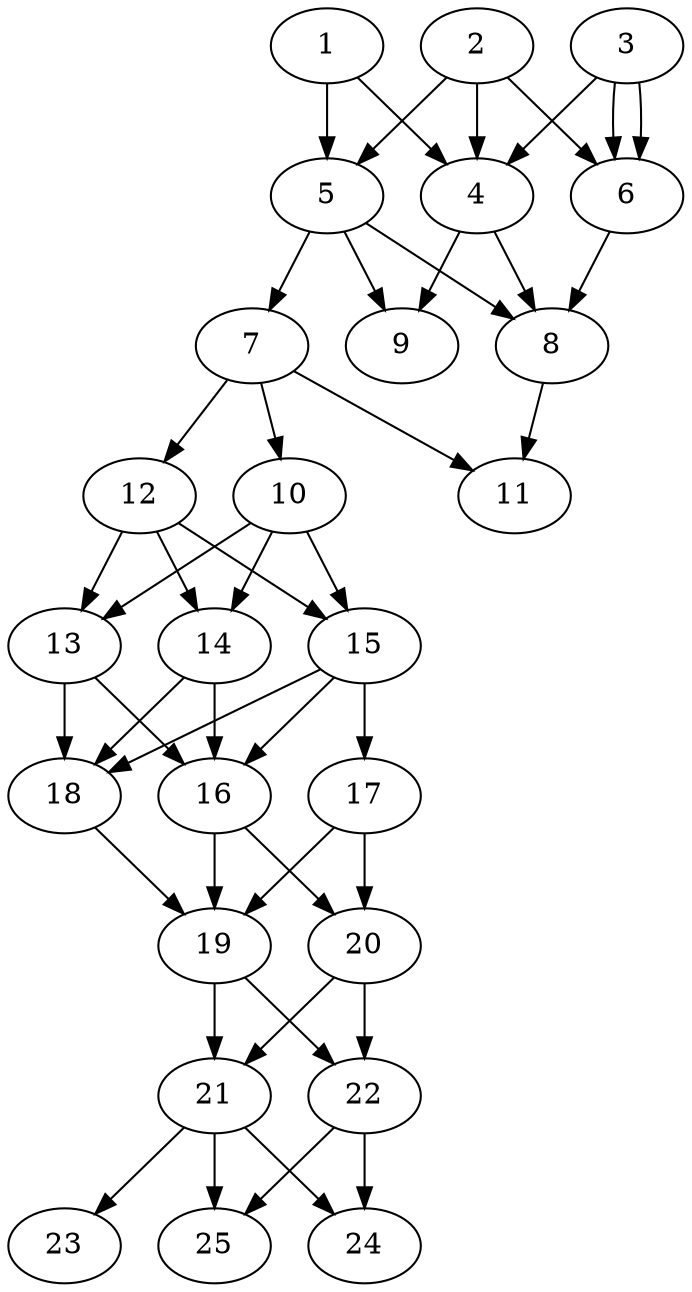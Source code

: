 // DAG automatically generated by daggen at Tue Aug  6 16:26:47 2019
// ./daggen --dot -n 25 --ccr 0.4 --fat 0.4 --regular 0.5 --density 0.8 --mindata 5242880 --maxdata 52428800 
digraph G {
  1 [size="112865280", alpha="0.09", expect_size="45146112"] 
  1 -> 4 [size ="45146112"]
  1 -> 5 [size ="45146112"]
  2 [size="75212800", alpha="0.14", expect_size="30085120"] 
  2 -> 4 [size ="30085120"]
  2 -> 5 [size ="30085120"]
  2 -> 6 [size ="30085120"]
  3 [size="115212800", alpha="0.09", expect_size="46085120"] 
  3 -> 4 [size ="46085120"]
  3 -> 6 [size ="46085120"]
  3 -> 6 [size ="46085120"]
  4 [size="121937920", alpha="0.01", expect_size="48775168"] 
  4 -> 8 [size ="48775168"]
  4 -> 9 [size ="48775168"]
  5 [size="65221120", alpha="0.02", expect_size="26088448"] 
  5 -> 7 [size ="26088448"]
  5 -> 8 [size ="26088448"]
  5 -> 9 [size ="26088448"]
  6 [size="102394880", alpha="0.20", expect_size="40957952"] 
  6 -> 8 [size ="40957952"]
  7 [size="77153280", alpha="0.06", expect_size="30861312"] 
  7 -> 10 [size ="30861312"]
  7 -> 11 [size ="30861312"]
  7 -> 12 [size ="30861312"]
  8 [size="115333120", alpha="0.16", expect_size="46133248"] 
  8 -> 11 [size ="46133248"]
  9 [size="89661440", alpha="0.09", expect_size="35864576"] 
  10 [size="52638720", alpha="0.15", expect_size="21055488"] 
  10 -> 13 [size ="21055488"]
  10 -> 14 [size ="21055488"]
  10 -> 15 [size ="21055488"]
  11 [size="119467520", alpha="0.03", expect_size="47787008"] 
  12 [size="55585280", alpha="0.09", expect_size="22234112"] 
  12 -> 13 [size ="22234112"]
  12 -> 14 [size ="22234112"]
  12 -> 15 [size ="22234112"]
  13 [size="21463040", alpha="0.06", expect_size="8585216"] 
  13 -> 16 [size ="8585216"]
  13 -> 18 [size ="8585216"]
  14 [size="74263040", alpha="0.11", expect_size="29705216"] 
  14 -> 16 [size ="29705216"]
  14 -> 18 [size ="29705216"]
  15 [size="80179200", alpha="0.01", expect_size="32071680"] 
  15 -> 16 [size ="32071680"]
  15 -> 17 [size ="32071680"]
  15 -> 18 [size ="32071680"]
  16 [size="92574720", alpha="0.10", expect_size="37029888"] 
  16 -> 19 [size ="37029888"]
  16 -> 20 [size ="37029888"]
  17 [size="90739200", alpha="0.16", expect_size="36295680"] 
  17 -> 19 [size ="36295680"]
  17 -> 20 [size ="36295680"]
  18 [size="125780480", alpha="0.17", expect_size="50312192"] 
  18 -> 19 [size ="50312192"]
  19 [size="104929280", alpha="0.11", expect_size="41971712"] 
  19 -> 21 [size ="41971712"]
  19 -> 22 [size ="41971712"]
  20 [size="37719040", alpha="0.11", expect_size="15087616"] 
  20 -> 21 [size ="15087616"]
  20 -> 22 [size ="15087616"]
  21 [size="127160320", alpha="0.07", expect_size="50864128"] 
  21 -> 23 [size ="50864128"]
  21 -> 24 [size ="50864128"]
  21 -> 25 [size ="50864128"]
  22 [size="24826880", alpha="0.15", expect_size="9930752"] 
  22 -> 24 [size ="9930752"]
  22 -> 25 [size ="9930752"]
  23 [size="75627520", alpha="0.19", expect_size="30251008"] 
  24 [size="108311040", alpha="0.02", expect_size="43324416"] 
  25 [size="53240320", alpha="0.14", expect_size="21296128"] 
}
